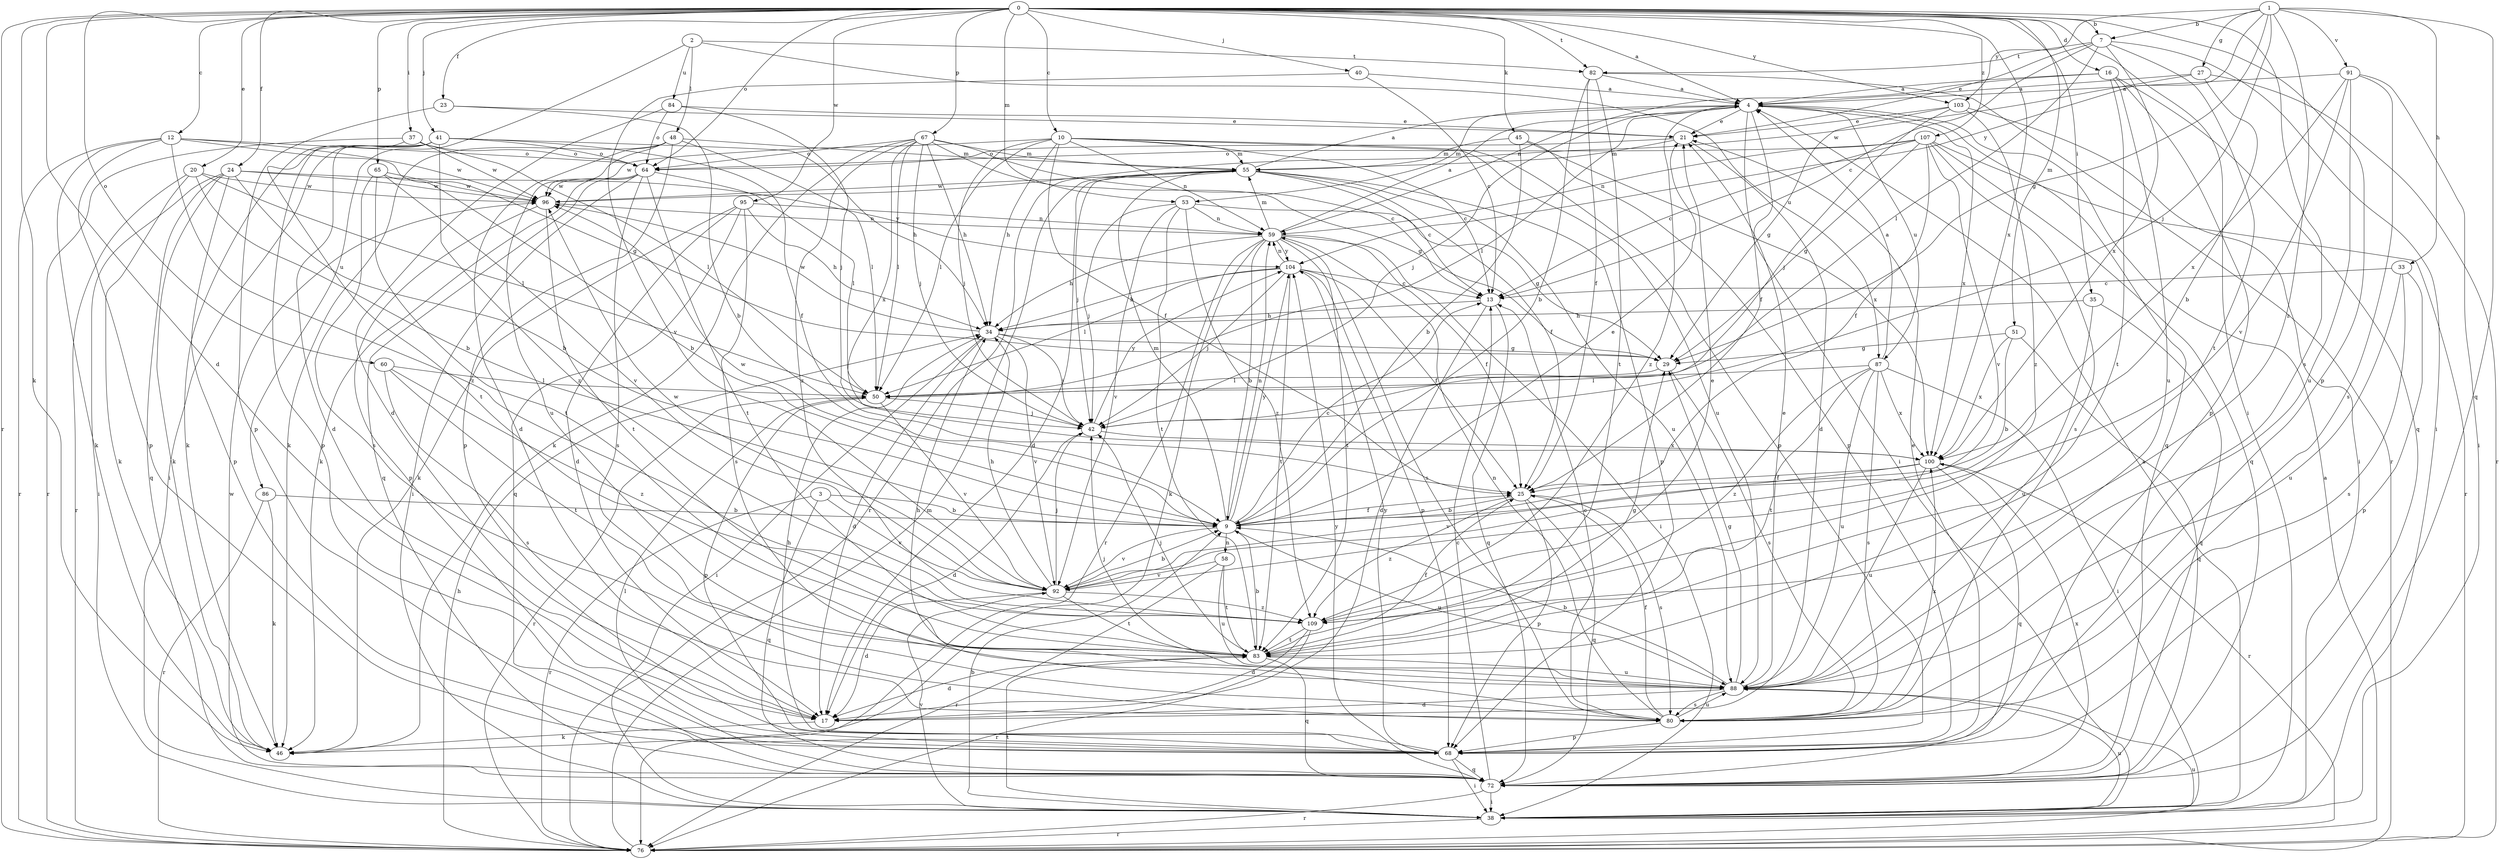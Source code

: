 strict digraph  {
0;
1;
2;
3;
4;
7;
9;
10;
12;
13;
16;
17;
20;
21;
23;
24;
25;
27;
29;
33;
34;
35;
37;
38;
40;
41;
42;
45;
46;
48;
50;
51;
53;
55;
58;
59;
60;
64;
65;
67;
68;
72;
76;
80;
82;
83;
84;
86;
87;
88;
91;
92;
95;
96;
100;
103;
104;
107;
109;
0 -> 4  [label=a];
0 -> 7  [label=b];
0 -> 10  [label=c];
0 -> 12  [label=c];
0 -> 16  [label=d];
0 -> 17  [label=d];
0 -> 20  [label=e];
0 -> 23  [label=f];
0 -> 24  [label=f];
0 -> 35  [label=i];
0 -> 37  [label=i];
0 -> 38  [label=i];
0 -> 40  [label=j];
0 -> 41  [label=j];
0 -> 45  [label=k];
0 -> 46  [label=k];
0 -> 51  [label=m];
0 -> 53  [label=m];
0 -> 60  [label=o];
0 -> 64  [label=o];
0 -> 65  [label=p];
0 -> 67  [label=p];
0 -> 68  [label=p];
0 -> 76  [label=r];
0 -> 80  [label=s];
0 -> 82  [label=t];
0 -> 95  [label=w];
0 -> 100  [label=x];
0 -> 103  [label=y];
0 -> 107  [label=z];
1 -> 7  [label=b];
1 -> 27  [label=g];
1 -> 29  [label=g];
1 -> 33  [label=h];
1 -> 42  [label=j];
1 -> 72  [label=q];
1 -> 91  [label=v];
1 -> 103  [label=y];
1 -> 104  [label=y];
1 -> 109  [label=z];
2 -> 48  [label=l];
2 -> 82  [label=t];
2 -> 84  [label=u];
2 -> 86  [label=u];
2 -> 87  [label=u];
3 -> 9  [label=b];
3 -> 72  [label=q];
3 -> 76  [label=r];
3 -> 92  [label=v];
4 -> 21  [label=e];
4 -> 25  [label=f];
4 -> 38  [label=i];
4 -> 42  [label=j];
4 -> 50  [label=l];
4 -> 53  [label=m];
4 -> 72  [label=q];
4 -> 87  [label=u];
4 -> 100  [label=x];
4 -> 109  [label=z];
7 -> 13  [label=c];
7 -> 21  [label=e];
7 -> 38  [label=i];
7 -> 50  [label=l];
7 -> 82  [label=t];
7 -> 83  [label=t];
7 -> 100  [label=x];
9 -> 13  [label=c];
9 -> 21  [label=e];
9 -> 25  [label=f];
9 -> 55  [label=m];
9 -> 58  [label=n];
9 -> 59  [label=n];
9 -> 88  [label=u];
9 -> 92  [label=v];
9 -> 96  [label=w];
9 -> 104  [label=y];
10 -> 13  [label=c];
10 -> 25  [label=f];
10 -> 34  [label=h];
10 -> 42  [label=j];
10 -> 50  [label=l];
10 -> 55  [label=m];
10 -> 59  [label=n];
10 -> 68  [label=p];
10 -> 88  [label=u];
10 -> 96  [label=w];
12 -> 29  [label=g];
12 -> 46  [label=k];
12 -> 64  [label=o];
12 -> 68  [label=p];
12 -> 76  [label=r];
12 -> 96  [label=w];
12 -> 109  [label=z];
13 -> 17  [label=d];
13 -> 34  [label=h];
13 -> 72  [label=q];
16 -> 4  [label=a];
16 -> 59  [label=n];
16 -> 68  [label=p];
16 -> 72  [label=q];
16 -> 83  [label=t];
16 -> 88  [label=u];
17 -> 46  [label=k];
20 -> 9  [label=b];
20 -> 46  [label=k];
20 -> 50  [label=l];
20 -> 76  [label=r];
20 -> 96  [label=w];
21 -> 17  [label=d];
21 -> 55  [label=m];
21 -> 64  [label=o];
23 -> 9  [label=b];
23 -> 21  [label=e];
23 -> 68  [label=p];
24 -> 9  [label=b];
24 -> 38  [label=i];
24 -> 46  [label=k];
24 -> 68  [label=p];
24 -> 72  [label=q];
24 -> 96  [label=w];
24 -> 104  [label=y];
25 -> 9  [label=b];
25 -> 68  [label=p];
25 -> 72  [label=q];
25 -> 80  [label=s];
25 -> 109  [label=z];
27 -> 4  [label=a];
27 -> 9  [label=b];
27 -> 76  [label=r];
27 -> 96  [label=w];
29 -> 50  [label=l];
29 -> 80  [label=s];
33 -> 13  [label=c];
33 -> 68  [label=p];
33 -> 80  [label=s];
33 -> 88  [label=u];
34 -> 17  [label=d];
34 -> 29  [label=g];
34 -> 38  [label=i];
34 -> 42  [label=j];
34 -> 92  [label=v];
34 -> 96  [label=w];
35 -> 34  [label=h];
35 -> 72  [label=q];
35 -> 88  [label=u];
37 -> 50  [label=l];
37 -> 64  [label=o];
37 -> 76  [label=r];
37 -> 83  [label=t];
37 -> 96  [label=w];
38 -> 4  [label=a];
38 -> 9  [label=b];
38 -> 76  [label=r];
38 -> 83  [label=t];
38 -> 88  [label=u];
38 -> 92  [label=v];
40 -> 4  [label=a];
40 -> 13  [label=c];
40 -> 92  [label=v];
41 -> 17  [label=d];
41 -> 25  [label=f];
41 -> 34  [label=h];
41 -> 38  [label=i];
41 -> 46  [label=k];
41 -> 64  [label=o];
41 -> 68  [label=p];
41 -> 109  [label=z];
42 -> 17  [label=d];
42 -> 100  [label=x];
42 -> 104  [label=y];
45 -> 9  [label=b];
45 -> 55  [label=m];
45 -> 68  [label=p];
45 -> 100  [label=x];
48 -> 17  [label=d];
48 -> 46  [label=k];
48 -> 50  [label=l];
48 -> 55  [label=m];
48 -> 68  [label=p];
48 -> 88  [label=u];
50 -> 42  [label=j];
50 -> 68  [label=p];
50 -> 76  [label=r];
50 -> 92  [label=v];
51 -> 9  [label=b];
51 -> 29  [label=g];
51 -> 72  [label=q];
51 -> 100  [label=x];
53 -> 29  [label=g];
53 -> 42  [label=j];
53 -> 59  [label=n];
53 -> 83  [label=t];
53 -> 92  [label=v];
53 -> 109  [label=z];
55 -> 4  [label=a];
55 -> 13  [label=c];
55 -> 17  [label=d];
55 -> 25  [label=f];
55 -> 42  [label=j];
55 -> 68  [label=p];
55 -> 76  [label=r];
55 -> 88  [label=u];
55 -> 96  [label=w];
58 -> 76  [label=r];
58 -> 83  [label=t];
58 -> 88  [label=u];
58 -> 92  [label=v];
59 -> 4  [label=a];
59 -> 9  [label=b];
59 -> 25  [label=f];
59 -> 34  [label=h];
59 -> 38  [label=i];
59 -> 46  [label=k];
59 -> 55  [label=m];
59 -> 76  [label=r];
59 -> 80  [label=s];
59 -> 83  [label=t];
59 -> 104  [label=y];
60 -> 50  [label=l];
60 -> 80  [label=s];
60 -> 83  [label=t];
60 -> 109  [label=z];
64 -> 38  [label=i];
64 -> 46  [label=k];
64 -> 50  [label=l];
64 -> 72  [label=q];
64 -> 80  [label=s];
64 -> 83  [label=t];
64 -> 96  [label=w];
65 -> 9  [label=b];
65 -> 80  [label=s];
65 -> 83  [label=t];
65 -> 92  [label=v];
65 -> 96  [label=w];
67 -> 13  [label=c];
67 -> 29  [label=g];
67 -> 34  [label=h];
67 -> 42  [label=j];
67 -> 46  [label=k];
67 -> 50  [label=l];
67 -> 55  [label=m];
67 -> 64  [label=o];
67 -> 100  [label=x];
67 -> 109  [label=z];
68 -> 21  [label=e];
68 -> 34  [label=h];
68 -> 38  [label=i];
68 -> 72  [label=q];
68 -> 104  [label=y];
72 -> 13  [label=c];
72 -> 38  [label=i];
72 -> 50  [label=l];
72 -> 76  [label=r];
72 -> 96  [label=w];
72 -> 100  [label=x];
72 -> 104  [label=y];
76 -> 4  [label=a];
76 -> 34  [label=h];
76 -> 55  [label=m];
76 -> 88  [label=u];
80 -> 13  [label=c];
80 -> 25  [label=f];
80 -> 59  [label=n];
80 -> 68  [label=p];
80 -> 88  [label=u];
80 -> 100  [label=x];
82 -> 4  [label=a];
82 -> 9  [label=b];
82 -> 25  [label=f];
82 -> 76  [label=r];
82 -> 83  [label=t];
83 -> 9  [label=b];
83 -> 17  [label=d];
83 -> 25  [label=f];
83 -> 29  [label=g];
83 -> 42  [label=j];
83 -> 72  [label=q];
83 -> 88  [label=u];
84 -> 17  [label=d];
84 -> 21  [label=e];
84 -> 42  [label=j];
84 -> 64  [label=o];
86 -> 9  [label=b];
86 -> 46  [label=k];
86 -> 76  [label=r];
87 -> 4  [label=a];
87 -> 38  [label=i];
87 -> 50  [label=l];
87 -> 80  [label=s];
87 -> 83  [label=t];
87 -> 88  [label=u];
87 -> 100  [label=x];
87 -> 109  [label=z];
88 -> 9  [label=b];
88 -> 17  [label=d];
88 -> 21  [label=e];
88 -> 29  [label=g];
88 -> 34  [label=h];
88 -> 42  [label=j];
88 -> 80  [label=s];
91 -> 4  [label=a];
91 -> 38  [label=i];
91 -> 80  [label=s];
91 -> 88  [label=u];
91 -> 92  [label=v];
91 -> 100  [label=x];
92 -> 9  [label=b];
92 -> 17  [label=d];
92 -> 34  [label=h];
92 -> 42  [label=j];
92 -> 83  [label=t];
92 -> 96  [label=w];
92 -> 109  [label=z];
95 -> 17  [label=d];
95 -> 34  [label=h];
95 -> 46  [label=k];
95 -> 59  [label=n];
95 -> 72  [label=q];
95 -> 80  [label=s];
96 -> 59  [label=n];
96 -> 68  [label=p];
96 -> 83  [label=t];
100 -> 25  [label=f];
100 -> 72  [label=q];
100 -> 76  [label=r];
100 -> 88  [label=u];
100 -> 92  [label=v];
103 -> 21  [label=e];
103 -> 29  [label=g];
103 -> 38  [label=i];
103 -> 42  [label=j];
103 -> 109  [label=z];
104 -> 13  [label=c];
104 -> 25  [label=f];
104 -> 34  [label=h];
104 -> 42  [label=j];
104 -> 50  [label=l];
104 -> 59  [label=n];
104 -> 68  [label=p];
104 -> 83  [label=t];
107 -> 13  [label=c];
107 -> 25  [label=f];
107 -> 29  [label=g];
107 -> 59  [label=n];
107 -> 64  [label=o];
107 -> 72  [label=q];
107 -> 76  [label=r];
107 -> 80  [label=s];
107 -> 92  [label=v];
109 -> 17  [label=d];
109 -> 21  [label=e];
109 -> 76  [label=r];
109 -> 83  [label=t];
}
